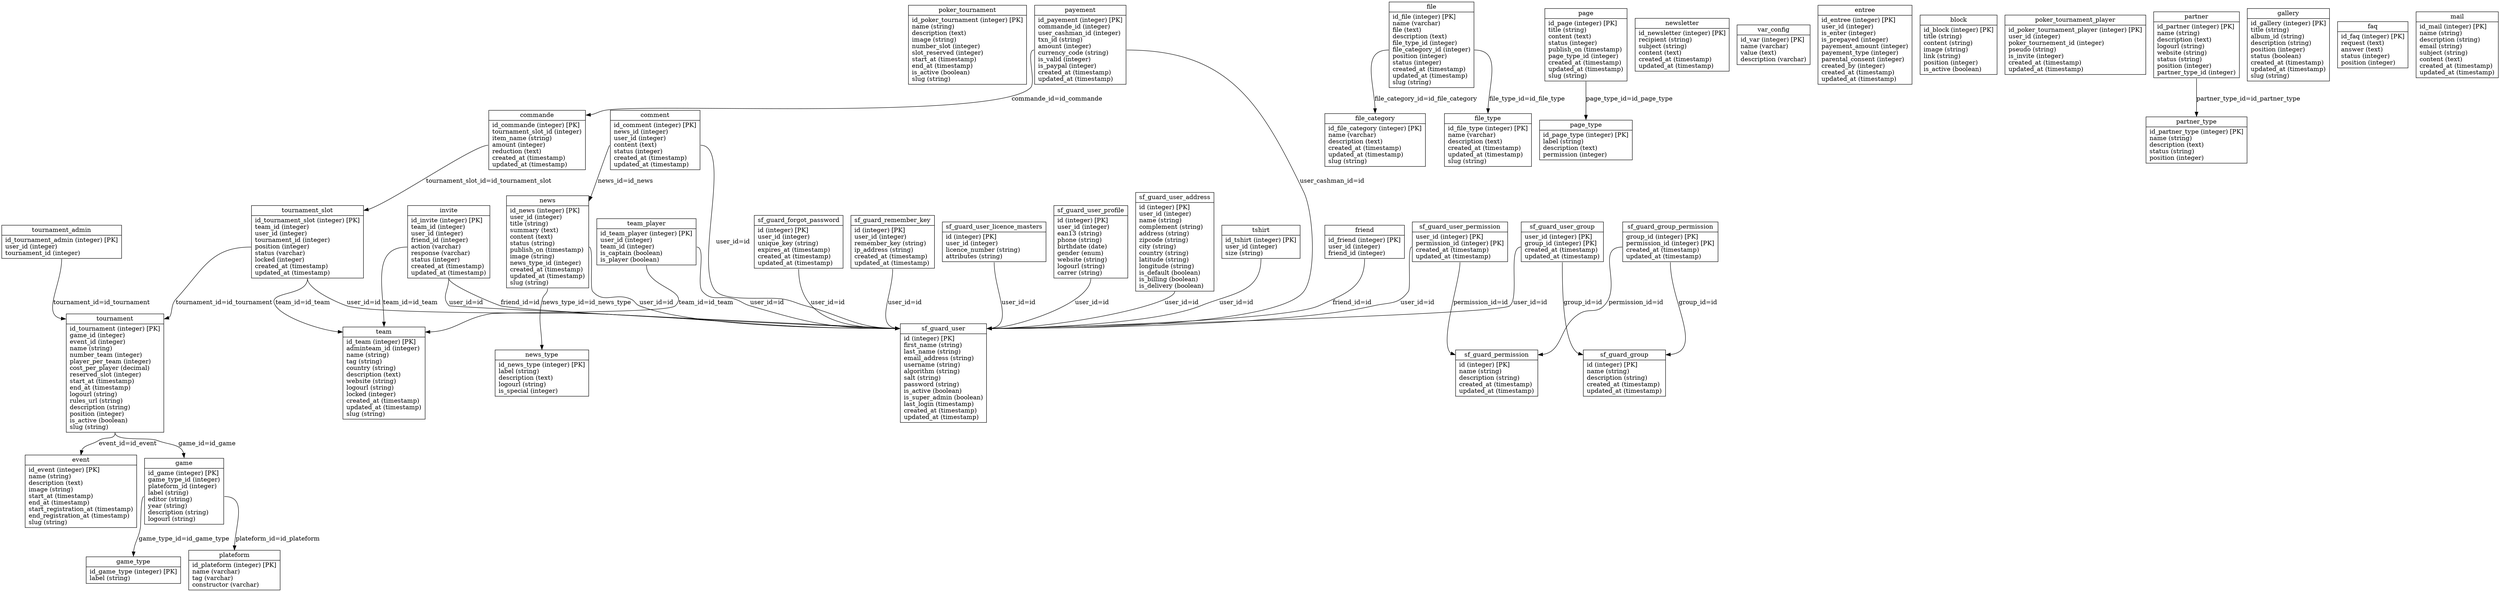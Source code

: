digraph G {
	edge [ len=2 labeldistance=2 ];
	overlap=false;
	splines=true;

	nodepoker_tournament [
		label="{<table>poker_tournament|<cols>id_poker_tournament (integer) [PK]\lname (string)\ldescription (text)\limage (string)\lnumber_slot (integer)\lslot_reserved (integer)\lstart_at (timestamp)\lend_at (timestamp)\lis_active (boolean)\lslug (string)\l}",
		shape=record ];
	nodeteam_player [
		label="{<table>team_player|<cols>id_team_player (integer) [PK]\luser_id (integer)\lteam_id (integer)\lis_captain (boolean)\lis_player (boolean)\l}",
		shape=record ];
	nodecomment [
		label="{<table>comment|<cols>id_comment (integer) [PK]\lnews_id (integer)\luser_id (integer)\lcontent (text)\lstatus (integer)\lcreated_at (timestamp)\lupdated_at (timestamp)\l}",
		shape=record ];
	nodepayement [
		label="{<table>payement|<cols>id_payement (integer) [PK]\lcommande_id (integer)\luser_cashman_id (integer)\ltxn_id (string)\lamount (integer)\lcurrency_code (string)\lis_valid (integer)\lis_paypal (integer)\lcreated_at (timestamp)\lupdated_at (timestamp)\l}",
		shape=record ];
	nodeinvite [
		label="{<table>invite|<cols>id_invite (integer) [PK]\lteam_id (integer)\luser_id (integer)\lfriend_id (integer)\laction (varchar)\lresponse (varchar)\lstatus (integer)\lcreated_at (timestamp)\lupdated_at (timestamp)\l}",
		shape=record ];
	nodeevent [
		label="{<table>event|<cols>id_event (integer) [PK]\lname (string)\ldescription (text)\limage (string)\lstart_at (timestamp)\lend_at (timestamp)\lstart_registration_at (timestamp)\lend_registration_at (timestamp)\lslug (string)\l}",
		shape=record ];
	nodefile [
		label="{<table>file|<cols>id_file (integer) [PK]\lname (varchar)\lfile (text)\ldescription (text)\lfile_type_id (integer)\lfile_category_id (integer)\lposition (integer)\lstatus (integer)\lcreated_at (timestamp)\lupdated_at (timestamp)\lslug (string)\l}",
		shape=record ];
	nodepage [
		label="{<table>page|<cols>id_page (integer) [PK]\ltitle (string)\lcontent (text)\lstatus (integer)\lpublish_on (timestamp)\lpage_type_id (integer)\lcreated_at (timestamp)\lupdated_at (timestamp)\lslug (string)\l}",
		shape=record ];
	nodeteam [
		label="{<table>team|<cols>id_team (integer) [PK]\ladminteam_id (integer)\lname (string)\ltag (string)\lcountry (string)\ldescription (text)\lwebsite (string)\llogourl (string)\llocked (integer)\lcreated_at (timestamp)\lupdated_at (timestamp)\lslug (string)\l}",
		shape=record ];
	nodenewsletter [
		label="{<table>newsletter|<cols>id_newsletter (integer) [PK]\lrecipient (string)\lsubject (string)\lcontent (text)\lcreated_at (timestamp)\lupdated_at (timestamp)\l}",
		shape=record ];
	nodevar_config [
		label="{<table>var_config|<cols>id_var (integer) [PK]\lname (varchar)\lvalue (text)\ldescription (varchar)\l}",
		shape=record ];
	nodefriend [
		label="{<table>friend|<cols>id_friend (integer) [PK]\luser_id (integer)\lfriend_id (integer)\l}",
		shape=record ];
	nodesf_guard_group_permission [
		label="{<table>sf_guard_group_permission|<cols>group_id (integer) [PK]\lpermission_id (integer) [PK]\lcreated_at (timestamp)\lupdated_at (timestamp)\l}",
		shape=record ];
	nodesf_guard_permission [
		label="{<table>sf_guard_permission|<cols>id (integer) [PK]\lname (string)\ldescription (string)\lcreated_at (timestamp)\lupdated_at (timestamp)\l}",
		shape=record ];
	nodesf_guard_user [
		label="{<table>sf_guard_user|<cols>id (integer) [PK]\lfirst_name (string)\llast_name (string)\lemail_address (string)\lusername (string)\lalgorithm (string)\lsalt (string)\lpassword (string)\lis_active (boolean)\lis_super_admin (boolean)\llast_login (timestamp)\lcreated_at (timestamp)\lupdated_at (timestamp)\l}",
		shape=record ];
	nodesf_guard_group [
		label="{<table>sf_guard_group|<cols>id (integer) [PK]\lname (string)\ldescription (string)\lcreated_at (timestamp)\lupdated_at (timestamp)\l}",
		shape=record ];
	nodesf_guard_user_group [
		label="{<table>sf_guard_user_group|<cols>user_id (integer) [PK]\lgroup_id (integer) [PK]\lcreated_at (timestamp)\lupdated_at (timestamp)\l}",
		shape=record ];
	nodesf_guard_user_permission [
		label="{<table>sf_guard_user_permission|<cols>user_id (integer) [PK]\lpermission_id (integer) [PK]\lcreated_at (timestamp)\lupdated_at (timestamp)\l}",
		shape=record ];
	nodesf_guard_forgot_password [
		label="{<table>sf_guard_forgot_password|<cols>id (integer) [PK]\luser_id (integer)\lunique_key (string)\lexpires_at (timestamp)\lcreated_at (timestamp)\lupdated_at (timestamp)\l}",
		shape=record ];
	nodesf_guard_remember_key [
		label="{<table>sf_guard_remember_key|<cols>id (integer) [PK]\luser_id (integer)\lremember_key (string)\lip_address (string)\lcreated_at (timestamp)\lupdated_at (timestamp)\l}",
		shape=record ];
	nodesf_guard_user_licence_masters [
		label="{<table>sf_guard_user_licence_masters|<cols>id (integer) [PK]\luser_id (integer)\llicence_number (string)\lattributes (string)\l}",
		shape=record ];
	nodegame [
		label="{<table>game|<cols>id_game (integer) [PK]\lgame_type_id (integer)\lplateform_id (integer)\llabel (string)\leditor (string)\lyear (string)\ldescription (string)\llogourl (string)\l}",
		shape=record ];
	nodeentree [
		label="{<table>entree|<cols>id_entree (integer) [PK]\luser_id (integer)\lis_enter (integer)\lis_prepayed (integer)\lpayement_amount (integer)\lpayement_type (integer)\lparental_consent (integer)\lcreated_by (integer)\lcreated_at (timestamp)\lupdated_at (timestamp)\l}",
		shape=record ];
	nodeblock [
		label="{<table>block|<cols>id_block (integer) [PK]\ltitle (string)\lcontent (string)\limage (string)\llink (string)\lposition (integer)\lis_active (boolean)\l}",
		shape=record ];
	nodefile_category [
		label="{<table>file_category|<cols>id_file_category (integer) [PK]\lname (varchar)\ldescription (text)\lcreated_at (timestamp)\lupdated_at (timestamp)\lslug (string)\l}",
		shape=record ];
	nodepage_type [
		label="{<table>page_type|<cols>id_page_type (integer) [PK]\llabel (string)\ldescription (text)\lpermission (integer)\l}",
		shape=record ];
	nodetournament_slot [
		label="{<table>tournament_slot|<cols>id_tournament_slot (integer) [PK]\lteam_id (integer)\luser_id (integer)\ltournament_id (integer)\lposition (integer)\lstatus (varchar)\llocked (integer)\lcreated_at (timestamp)\lupdated_at (timestamp)\l}",
		shape=record ];
	nodepoker_tournament_player [
		label="{<table>poker_tournament_player|<cols>id_poker_tournament_player (integer) [PK]\luser_id (integer)\lpoker_tournement_id (integer)\lpseudo (string)\lis_invite (integer)\lcreated_at (timestamp)\lupdated_at (timestamp)\l}",
		shape=record ];
	nodepartner [
		label="{<table>partner|<cols>id_partner (integer) [PK]\lname (string)\ldescription (text)\llogourl (string)\lwebsite (string)\lstatus (string)\lposition (integer)\lpartner_type_id (integer)\l}",
		shape=record ];
	nodecommande [
		label="{<table>commande|<cols>id_commande (integer) [PK]\ltournament_slot_id (integer)\litem_name (string)\lamount (integer)\lreduction (text)\lcreated_at (timestamp)\lupdated_at (timestamp)\l}",
		shape=record ];
	nodesf_guard_user_profile [
		label="{<table>sf_guard_user_profile|<cols>id (integer) [PK]\luser_id (integer)\lean13 (string)\lphone (string)\lbirthdate (date)\lgender (enum)\lwebsite (string)\llogourl (string)\lcarrer (string)\l}",
		shape=record ];
	nodegallery [
		label="{<table>gallery|<cols>id_gallery (integer) [PK]\ltitle (string)\lalbum_id (string)\ldescription (string)\lposition (integer)\lstatus (boolean)\lcreated_at (timestamp)\lupdated_at (timestamp)\lslug (string)\l}",
		shape=record ];
	nodesf_guard_user_address [
		label="{<table>sf_guard_user_address|<cols>id (integer) [PK]\luser_id (integer)\lname (string)\lcomplement (string)\laddress (string)\lzipcode (string)\lcity (string)\lcountry (string)\llatitude (string)\llongitude (string)\lis_default (boolean)\lis_billing (boolean)\lis_delivery (boolean)\l}",
		shape=record ];
	nodepartner_type [
		label="{<table>partner_type|<cols>id_partner_type (integer) [PK]\lname (string)\ldescription (text)\lstatus (string)\lposition (integer)\l}",
		shape=record ];
	nodetournament_admin [
		label="{<table>tournament_admin|<cols>id_tournament_admin (integer) [PK]\luser_id (integer)\ltournament_id (integer)\l}",
		shape=record ];
	nodegame_type [
		label="{<table>game_type|<cols>id_game_type (integer) [PK]\llabel (string)\l}",
		shape=record ];
	nodetshirt [
		label="{<table>tshirt|<cols>id_tshirt (integer) [PK]\luser_id (integer)\lsize (string)\l}",
		shape=record ];
	nodetournament [
		label="{<table>tournament|<cols>id_tournament (integer) [PK]\lgame_id (integer)\levent_id (integer)\lname (string)\lnumber_team (integer)\lplayer_per_team (integer)\lcost_per_player (decimal)\lreserved_slot (integer)\lstart_at (timestamp)\lend_at (timestamp)\llogourl (string)\lrules_url (string)\ldescription (string)\lposition (integer)\lis_active (boolean)\lslug (string)\l}",
		shape=record ];
	nodefile_type [
		label="{<table>file_type|<cols>id_file_type (integer) [PK]\lname (varchar)\ldescription (text)\lcreated_at (timestamp)\lupdated_at (timestamp)\lslug (string)\l}",
		shape=record ];
	nodefaq [
		label="{<table>faq|<cols>id_faq (integer) [PK]\lrequest (text)\lanswer (text)\lstatus (integer)\lposition (integer)\l}",
		shape=record ];
	nodeplateform [
		label="{<table>plateform|<cols>id_plateform (integer) [PK]\lname (varchar)\ltag (varchar)\lconstructor (varchar)\l}",
		shape=record ];
	nodemail [
		label="{<table>mail|<cols>id_mail (integer) [PK]\lname (string)\ldescription (string)\lemail (string)\lsubject (string)\lcontent (text)\lcreated_at (timestamp)\lupdated_at (timestamp)\l}",
		shape=record ];
	nodenews_type [
		label="{<table>news_type|<cols>id_news_type (integer) [PK]\llabel (string)\ldescription (text)\llogourl (string)\lis_special (integer)\l}",
		shape=record ];
	nodenews [
		label="{<table>news|<cols>id_news (integer) [PK]\luser_id (integer)\ltitle (string)\lsummary (text)\lcontent (text)\lstatus (string)\lpublish_on (timestamp)\limage (string)\lnews_type_id (integer)\lcreated_at (timestamp)\lupdated_at (timestamp)\lslug (string)\l}",
		shape=record ];

	nodeteam_player:cols -> nodeteam:table [
		label="team_id=id_team"];
	nodeteam_player:cols -> nodesf_guard_user:table [
		label="user_id=id"];
	nodecomment:cols -> nodenews:table [
		label="news_id=id_news"];
	nodecomment:cols -> nodesf_guard_user:table [
		label="user_id=id"];
	nodepayement:cols -> nodecommande:table [
		label="commande_id=id_commande"];
	nodepayement:cols -> nodesf_guard_user:table [
		label="user_cashman_id=id"];
	nodeinvite:cols -> nodeteam:table [
		label="team_id=id_team"];
	nodeinvite:cols -> nodesf_guard_user:table [
		label="user_id=id"];
	nodeinvite:cols -> nodesf_guard_user:table [
		label="friend_id=id"];
	nodefile:cols -> nodefile_type:table [
		label="file_type_id=id_file_type"];
	nodefile:cols -> nodefile_category:table [
		label="file_category_id=id_file_category"];
	nodepage:cols -> nodepage_type:table [
		label="page_type_id=id_page_type"];
	nodefriend:cols -> nodesf_guard_user:table [
		label="friend_id=id"];
	nodesf_guard_group_permission:cols -> nodesf_guard_group:table [
		label="group_id=id"];
	nodesf_guard_group_permission:cols -> nodesf_guard_permission:table [
		label="permission_id=id"];
	nodesf_guard_user_group:cols -> nodesf_guard_user:table [
		label="user_id=id"];
	nodesf_guard_user_group:cols -> nodesf_guard_group:table [
		label="group_id=id"];
	nodesf_guard_user_permission:cols -> nodesf_guard_user:table [
		label="user_id=id"];
	nodesf_guard_user_permission:cols -> nodesf_guard_permission:table [
		label="permission_id=id"];
	nodesf_guard_forgot_password:cols -> nodesf_guard_user:table [
		label="user_id=id"];
	nodesf_guard_remember_key:cols -> nodesf_guard_user:table [
		label="user_id=id"];
	nodesf_guard_user_licence_masters:cols -> nodesf_guard_user:table [
		label="user_id=id"];
	nodegame:cols -> nodegame_type:table [
		label="game_type_id=id_game_type"];
	nodegame:cols -> nodeplateform:table [
		label="plateform_id=id_plateform"];
	nodetournament_slot:cols -> nodeteam:table [
		label="team_id=id_team"];
	nodetournament_slot:cols -> nodetournament:table [
		label="tournament_id=id_tournament"];
	nodetournament_slot:cols -> nodesf_guard_user:table [
		label="user_id=id"];
	nodepartner:cols -> nodepartner_type:table [
		label="partner_type_id=id_partner_type"];
	nodecommande:cols -> nodetournament_slot:table [
		label="tournament_slot_id=id_tournament_slot"];
	nodesf_guard_user_profile:cols -> nodesf_guard_user:table [
		label="user_id=id"];
	nodesf_guard_user_address:cols -> nodesf_guard_user:table [
		label="user_id=id"];
	nodetournament_admin:cols -> nodetournament:table [
		label="tournament_id=id_tournament"];
	nodetshirt:cols -> nodesf_guard_user:table [
		label="user_id=id"];
	nodetournament:cols -> nodeevent:table [
		label="event_id=id_event"];
	nodetournament:cols -> nodegame:table [
		label="game_id=id_game"];
	nodenews:cols -> nodenews_type:table [
		label="news_type_id=id_news_type"];
	nodenews:cols -> nodesf_guard_user:table [
		label="user_id=id"];
}